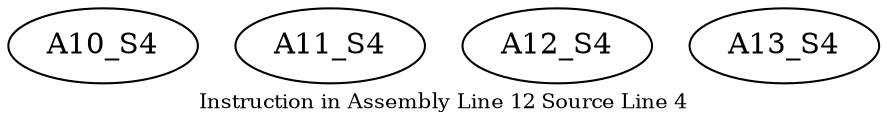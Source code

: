 digraph{
	node [ ]
	edge [ ]
	A10_S4 [ ]
	A11_S4 [ ]
	A12_S4 [ ]
	A13_S4 [ ]
	label = "Instruction in Assembly Line 12 Source Line 4"
	fontsize = "10"
}